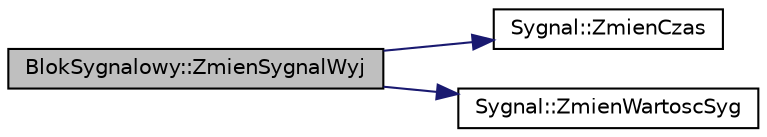 digraph G
{
  edge [fontname="Helvetica",fontsize="10",labelfontname="Helvetica",labelfontsize="10"];
  node [fontname="Helvetica",fontsize="10",shape=record];
  rankdir="LR";
  Node1 [label="BlokSygnalowy::ZmienSygnalWyj",height=0.2,width=0.4,color="black", fillcolor="grey75", style="filled" fontcolor="black"];
  Node1 -> Node2 [color="midnightblue",fontsize="10",style="solid",fontname="Helvetica"];
  Node2 [label="Sygnal::ZmienCzas",height=0.2,width=0.4,color="black", fillcolor="white", style="filled",URL="$class_sygnal.html#a07af57653c172f623dc5dba5dcd4c868",tooltip="Zmienia wartość czasu."];
  Node1 -> Node3 [color="midnightblue",fontsize="10",style="solid",fontname="Helvetica"];
  Node3 [label="Sygnal::ZmienWartoscSyg",height=0.2,width=0.4,color="black", fillcolor="white", style="filled",URL="$class_sygnal.html#acf5cbff48e1810b643c247eb2648d3a6",tooltip="Zmienia wartość sygnału."];
}
